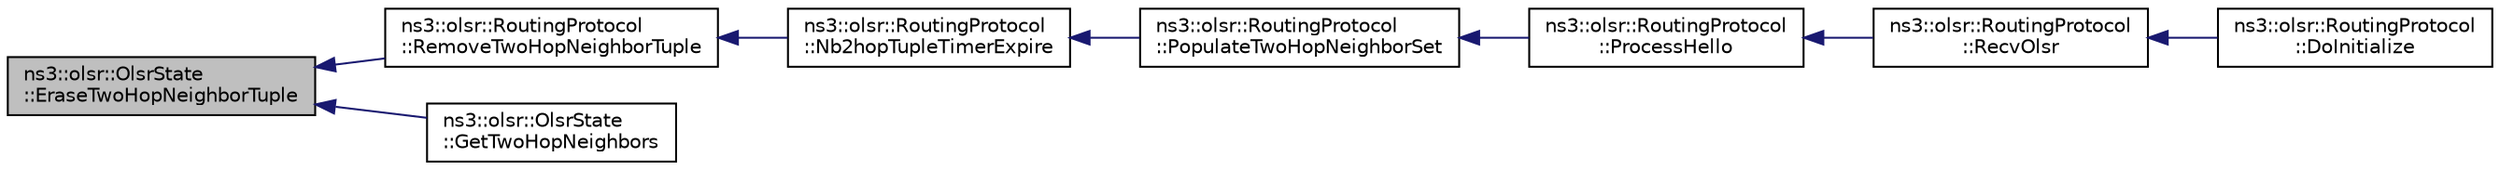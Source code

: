 digraph "ns3::olsr::OlsrState::EraseTwoHopNeighborTuple"
{
  edge [fontname="Helvetica",fontsize="10",labelfontname="Helvetica",labelfontsize="10"];
  node [fontname="Helvetica",fontsize="10",shape=record];
  rankdir="LR";
  Node1 [label="ns3::olsr::OlsrState\l::EraseTwoHopNeighborTuple",height=0.2,width=0.4,color="black", fillcolor="grey75", style="filled", fontcolor="black"];
  Node1 -> Node2 [dir="back",color="midnightblue",fontsize="10",style="solid"];
  Node2 [label="ns3::olsr::RoutingProtocol\l::RemoveTwoHopNeighborTuple",height=0.2,width=0.4,color="black", fillcolor="white", style="filled",URL="$d6/dbb/classns3_1_1olsr_1_1RoutingProtocol.html#adc613a8eb47ccb94878d8e9f61e9d11a",tooltip="Removes a 2-hop neighbor tuple from the 2-hop Neighbor Set. "];
  Node2 -> Node3 [dir="back",color="midnightblue",fontsize="10",style="solid"];
  Node3 [label="ns3::olsr::RoutingProtocol\l::Nb2hopTupleTimerExpire",height=0.2,width=0.4,color="black", fillcolor="white", style="filled",URL="$d6/dbb/classns3_1_1olsr_1_1RoutingProtocol.html#a5e71d702e1b560c4645139912da27002",tooltip="Removes 2_hop neighbor tuple_ if expired. Else the timer is rescheduled to expire at tuple_->time()..."];
  Node3 -> Node4 [dir="back",color="midnightblue",fontsize="10",style="solid"];
  Node4 [label="ns3::olsr::RoutingProtocol\l::PopulateTwoHopNeighborSet",height=0.2,width=0.4,color="black", fillcolor="white", style="filled",URL="$d6/dbb/classns3_1_1olsr_1_1RoutingProtocol.html#a4a8eb48c32cebfa630bb7168882faa26",tooltip="Updates the 2-hop Neighbor Set according to the information contained in a new received HELLO message..."];
  Node4 -> Node5 [dir="back",color="midnightblue",fontsize="10",style="solid"];
  Node5 [label="ns3::olsr::RoutingProtocol\l::ProcessHello",height=0.2,width=0.4,color="black", fillcolor="white", style="filled",URL="$d6/dbb/classns3_1_1olsr_1_1RoutingProtocol.html#a9518c29e8994234ead40d408498237ce",tooltip="Processes a HELLO message following {3626} specification. "];
  Node5 -> Node6 [dir="back",color="midnightblue",fontsize="10",style="solid"];
  Node6 [label="ns3::olsr::RoutingProtocol\l::RecvOlsr",height=0.2,width=0.4,color="black", fillcolor="white", style="filled",URL="$d6/dbb/classns3_1_1olsr_1_1RoutingProtocol.html#afa449e39488b5c03609960e66553490e"];
  Node6 -> Node7 [dir="back",color="midnightblue",fontsize="10",style="solid"];
  Node7 [label="ns3::olsr::RoutingProtocol\l::DoInitialize",height=0.2,width=0.4,color="black", fillcolor="white", style="filled",URL="$d6/dbb/classns3_1_1olsr_1_1RoutingProtocol.html#afe5419799e8d38ee32d82615de55ef22"];
  Node1 -> Node8 [dir="back",color="midnightblue",fontsize="10",style="solid"];
  Node8 [label="ns3::olsr::OlsrState\l::GetTwoHopNeighbors",height=0.2,width=0.4,color="black", fillcolor="white", style="filled",URL="$d1/d02/classns3_1_1olsr_1_1OlsrState.html#a3f514518527c071461fa51d454e6884b"];
}
